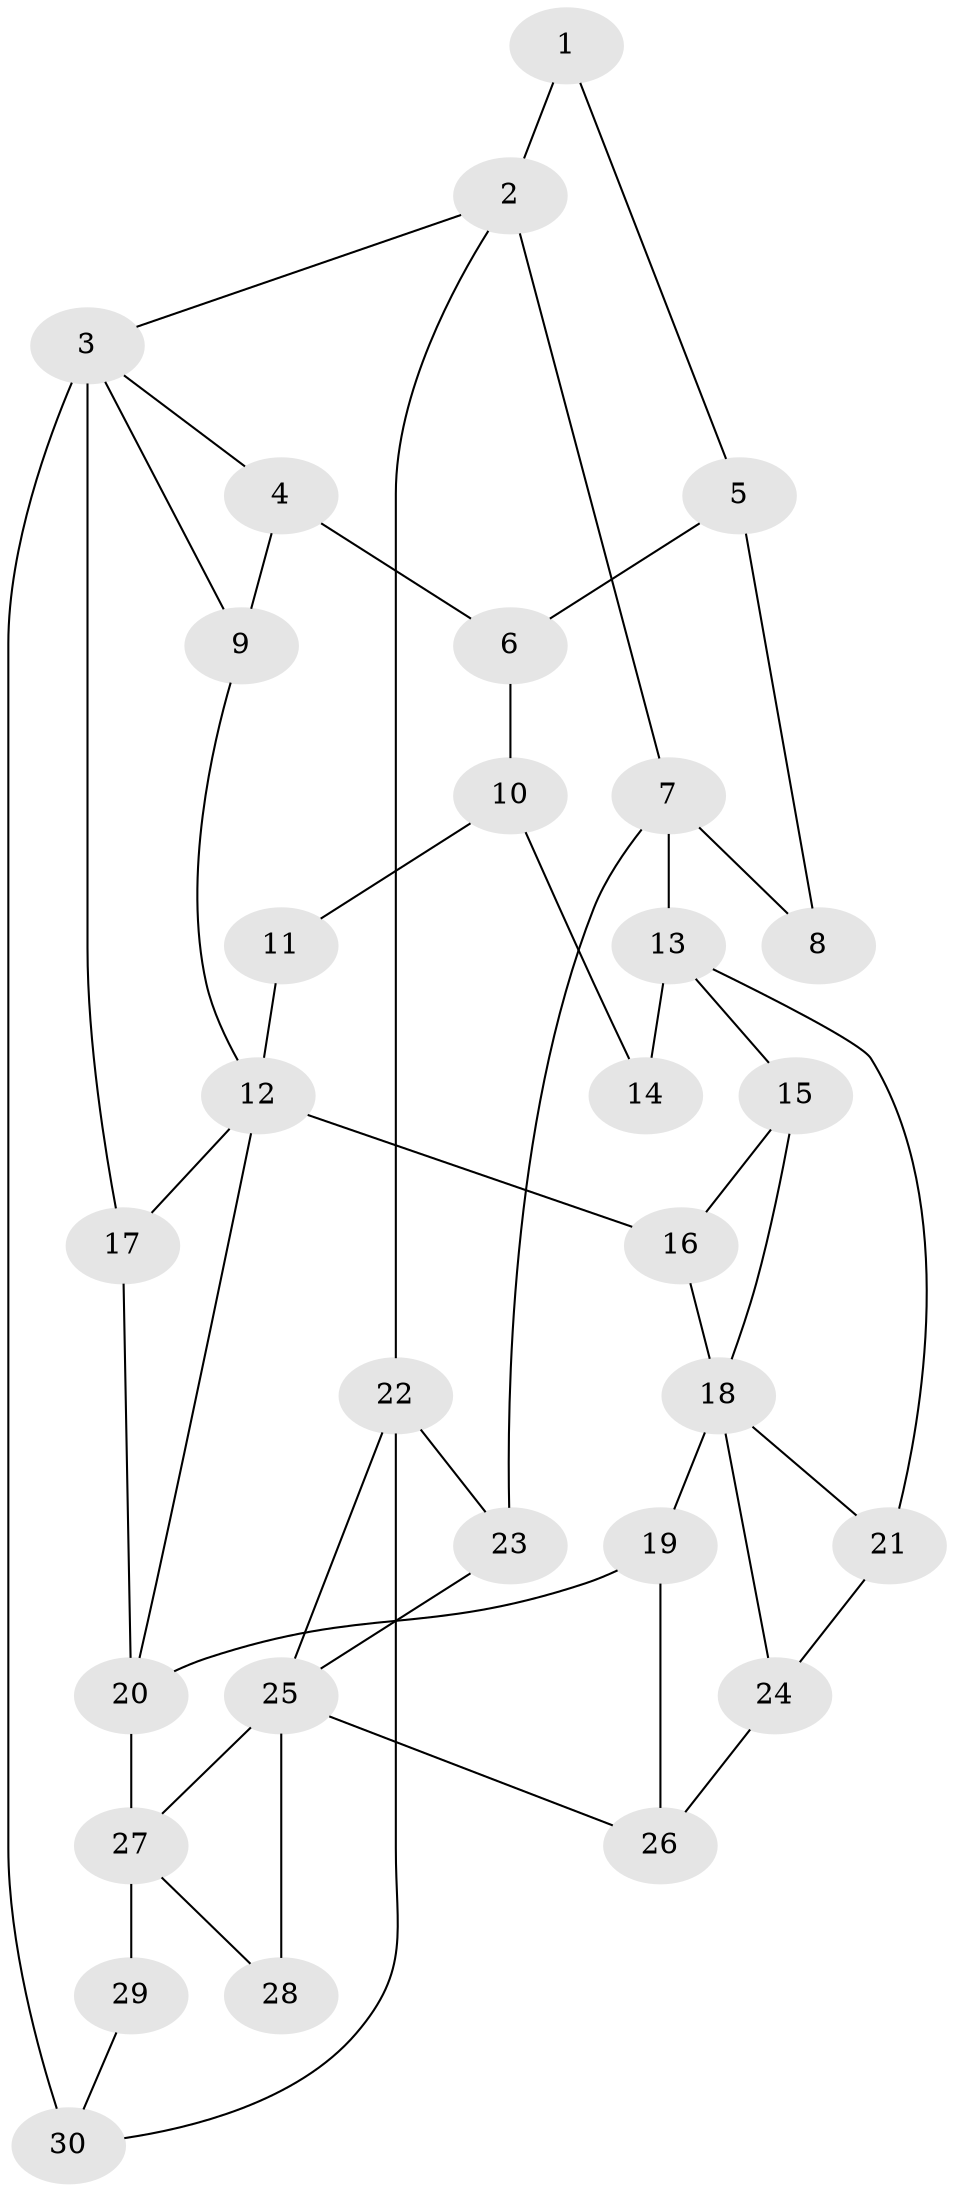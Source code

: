 // original degree distribution, {3: 0.03333333333333333, 6: 0.2, 4: 0.23333333333333334, 5: 0.5333333333333333}
// Generated by graph-tools (version 1.1) at 2025/38/03/09/25 02:38:39]
// undirected, 30 vertices, 49 edges
graph export_dot {
graph [start="1"]
  node [color=gray90,style=filled];
  1;
  2;
  3;
  4;
  5;
  6;
  7;
  8;
  9;
  10;
  11;
  12;
  13;
  14;
  15;
  16;
  17;
  18;
  19;
  20;
  21;
  22;
  23;
  24;
  25;
  26;
  27;
  28;
  29;
  30;
  1 -- 2 [weight=1.0];
  1 -- 5 [weight=1.0];
  2 -- 3 [weight=1.0];
  2 -- 7 [weight=1.0];
  2 -- 22 [weight=1.0];
  3 -- 4 [weight=1.0];
  3 -- 9 [weight=1.0];
  3 -- 17 [weight=2.0];
  3 -- 30 [weight=2.0];
  4 -- 6 [weight=1.0];
  4 -- 9 [weight=2.0];
  5 -- 6 [weight=1.0];
  5 -- 8 [weight=1.0];
  6 -- 10 [weight=1.0];
  7 -- 8 [weight=2.0];
  7 -- 13 [weight=2.0];
  7 -- 23 [weight=1.0];
  9 -- 12 [weight=1.0];
  10 -- 11 [weight=1.0];
  10 -- 14 [weight=1.0];
  11 -- 12 [weight=2.0];
  12 -- 16 [weight=1.0];
  12 -- 17 [weight=1.0];
  12 -- 20 [weight=1.0];
  13 -- 14 [weight=2.0];
  13 -- 15 [weight=1.0];
  13 -- 21 [weight=1.0];
  15 -- 16 [weight=1.0];
  15 -- 18 [weight=1.0];
  16 -- 18 [weight=1.0];
  17 -- 20 [weight=1.0];
  18 -- 19 [weight=2.0];
  18 -- 21 [weight=1.0];
  18 -- 24 [weight=1.0];
  19 -- 20 [weight=2.0];
  19 -- 26 [weight=1.0];
  20 -- 27 [weight=2.0];
  21 -- 24 [weight=1.0];
  22 -- 23 [weight=1.0];
  22 -- 25 [weight=1.0];
  22 -- 30 [weight=1.0];
  23 -- 25 [weight=1.0];
  24 -- 26 [weight=1.0];
  25 -- 26 [weight=1.0];
  25 -- 27 [weight=1.0];
  25 -- 28 [weight=2.0];
  27 -- 28 [weight=1.0];
  27 -- 29 [weight=2.0];
  29 -- 30 [weight=1.0];
}
